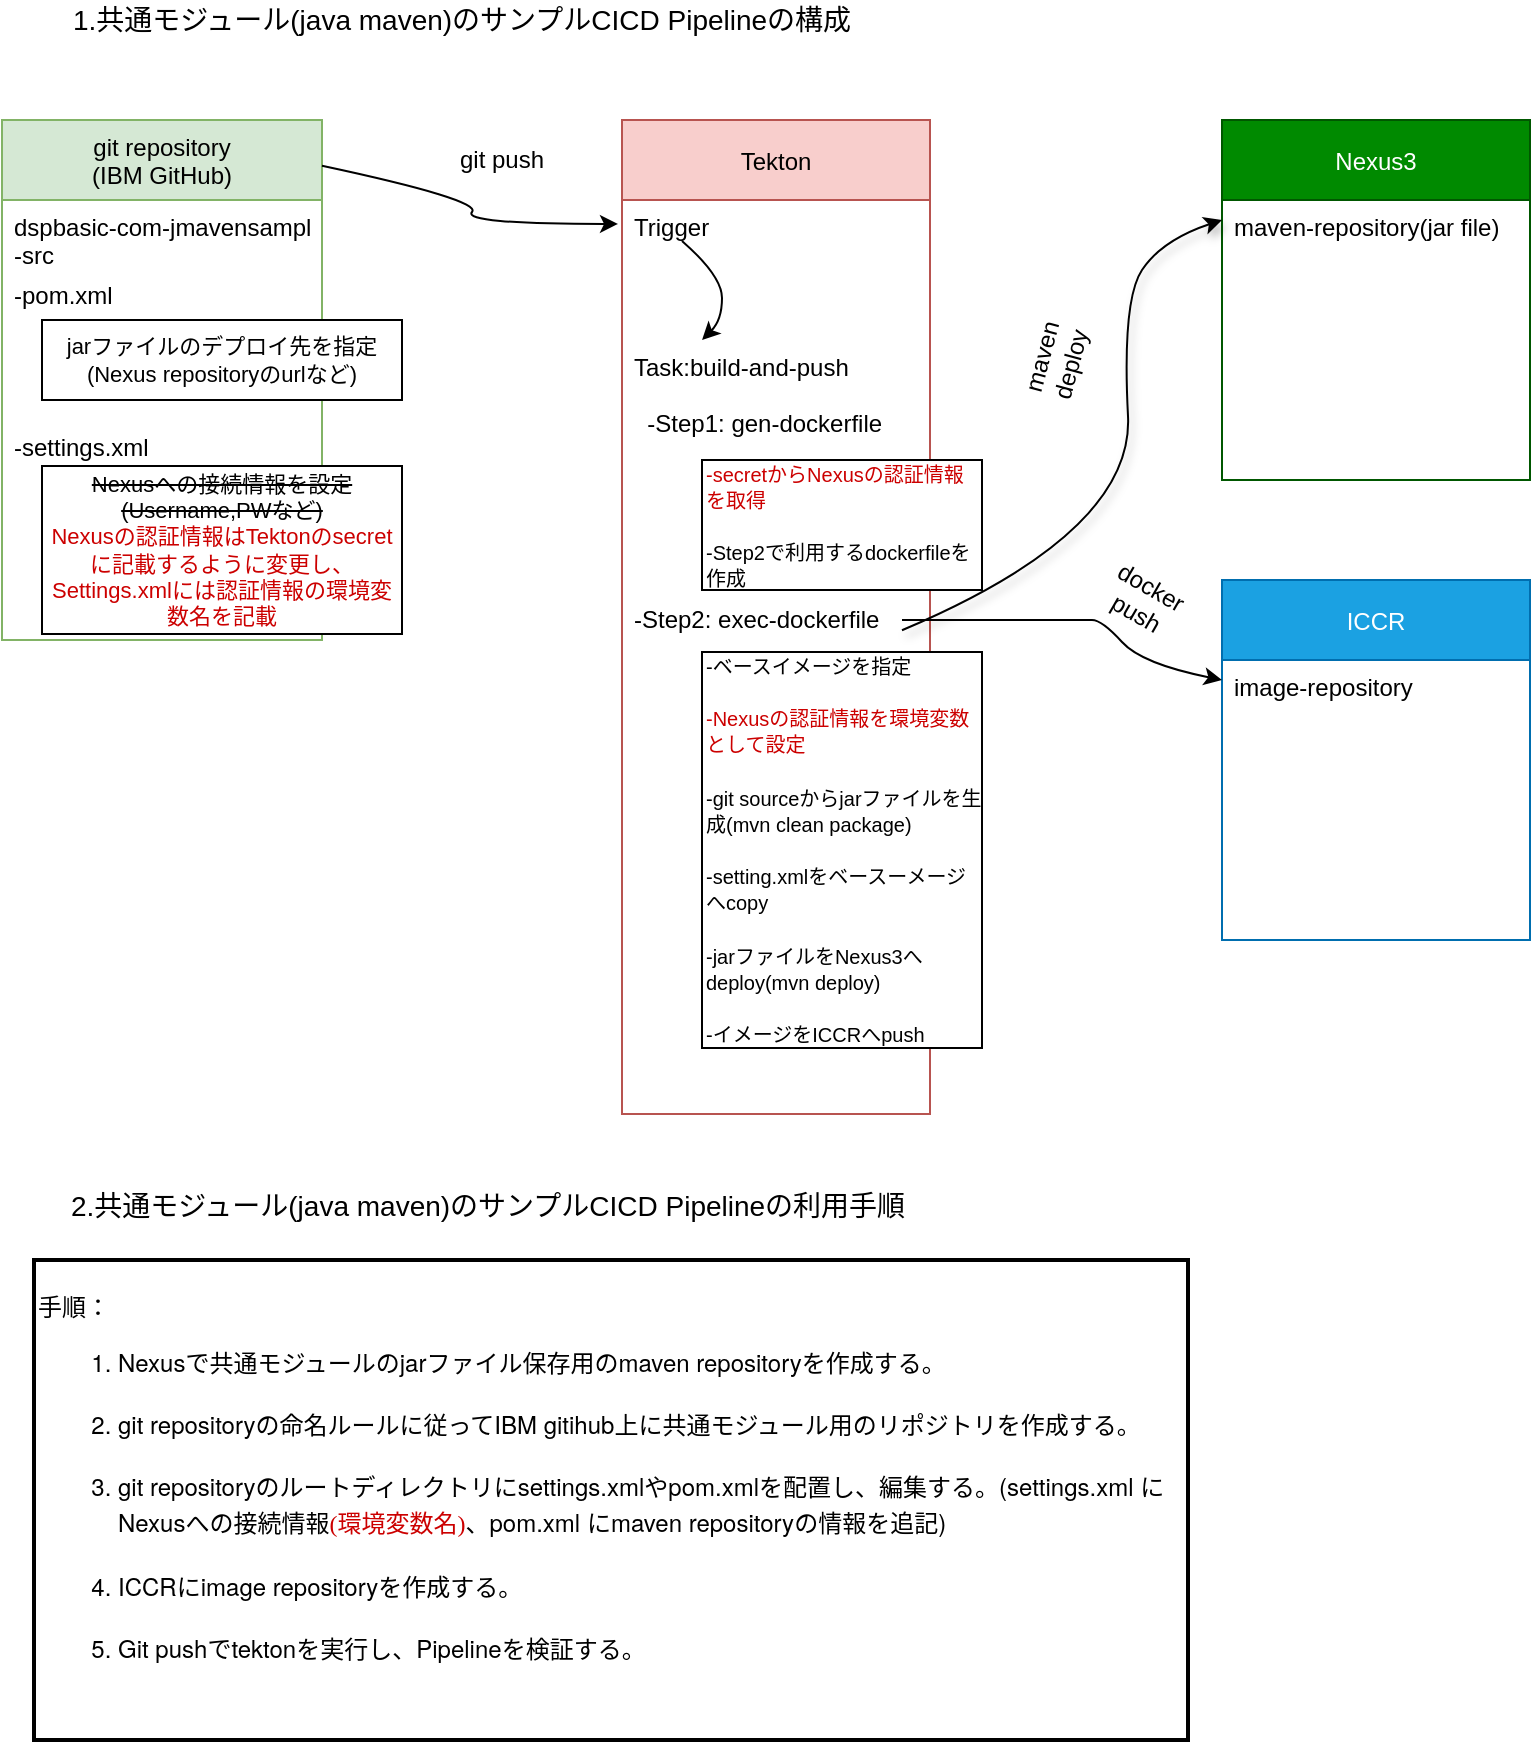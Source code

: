 <mxfile version="14.2.2" type="github">
  <diagram id="_KB4uaqU4iEbdOXhJTjG" name="Page-1">
    <mxGraphModel dx="1127" dy="978" grid="0" gridSize="10" guides="1" tooltips="1" connect="1" arrows="1" fold="1" page="1" pageScale="1" pageWidth="827" pageHeight="1169" math="0" shadow="0">
      <root>
        <mxCell id="0" />
        <mxCell id="1" parent="0" />
        <mxCell id="yr5TdyFtEIAfdWuPYArd-6" value="Tekton" style="swimlane;fontStyle=0;childLayout=stackLayout;horizontal=1;startSize=40;horizontalStack=0;resizeParent=1;resizeParentMax=0;resizeLast=0;collapsible=1;marginBottom=0;align=center;fontSize=12;fillColor=#f8cecc;strokeColor=#b85450;" parent="1" vertex="1">
          <mxGeometry x="350" y="210" width="154" height="497" as="geometry" />
        </mxCell>
        <mxCell id="yr5TdyFtEIAfdWuPYArd-7" value="Trigger" style="text;strokeColor=none;fillColor=none;spacingLeft=4;spacingRight=4;overflow=hidden;rotatable=0;points=[[0,0.5],[1,0.5]];portConstraint=eastwest;fontSize=12;" parent="yr5TdyFtEIAfdWuPYArd-6" vertex="1">
          <mxGeometry y="40" width="154" height="70" as="geometry" />
        </mxCell>
        <mxCell id="yr5TdyFtEIAfdWuPYArd-24" value="" style="curved=1;endArrow=classic;html=1;fontSize=12;exitX=1;exitY=0.088;exitDx=0;exitDy=0;exitPerimeter=0;entryX=0.26;entryY=0;entryDx=0;entryDy=0;entryPerimeter=0;" parent="yr5TdyFtEIAfdWuPYArd-6" target="yr5TdyFtEIAfdWuPYArd-8" edge="1">
          <mxGeometry width="50" height="50" relative="1" as="geometry">
            <mxPoint x="30" y="60.44" as="sourcePoint" />
            <mxPoint x="197.998" y="89.53" as="targetPoint" />
            <Array as="points">
              <mxPoint x="50" y="78" />
              <mxPoint x="50" y="100" />
            </Array>
          </mxGeometry>
        </mxCell>
        <mxCell id="yr5TdyFtEIAfdWuPYArd-8" value="Task:build-and-push&#xa;&#xa;  -Step1: gen-dockerfile&#xa;&#xa;&#xa;&#xa;&#xa;  &#xa;&#xa;-Step2: exec-dockerfile" style="text;strokeColor=none;fillColor=none;spacingLeft=4;spacingRight=4;overflow=hidden;rotatable=0;points=[[0,0.5],[1,0.5]];portConstraint=eastwest;fontSize=12;" parent="yr5TdyFtEIAfdWuPYArd-6" vertex="1">
          <mxGeometry y="110" width="154" height="387" as="geometry" />
        </mxCell>
        <mxCell id="yr5TdyFtEIAfdWuPYArd-10" value="git repository&#xa;(IBM GitHub)" style="swimlane;fontStyle=0;childLayout=stackLayout;horizontal=1;startSize=40;horizontalStack=0;resizeParent=1;resizeParentMax=0;resizeLast=0;collapsible=1;marginBottom=0;align=center;fontSize=12;fillColor=#d5e8d4;strokeColor=#82b366;" parent="1" vertex="1">
          <mxGeometry x="40" y="210" width="160" height="260" as="geometry" />
        </mxCell>
        <mxCell id="yr5TdyFtEIAfdWuPYArd-11" value="dspbasic-com-jmavensample&#xa;-src" style="text;strokeColor=none;fillColor=none;spacingLeft=4;spacingRight=4;overflow=hidden;rotatable=0;points=[[0,0.5],[1,0.5]];portConstraint=eastwest;fontSize=12;" parent="yr5TdyFtEIAfdWuPYArd-10" vertex="1">
          <mxGeometry y="40" width="160" height="34" as="geometry" />
        </mxCell>
        <mxCell id="yr5TdyFtEIAfdWuPYArd-12" value="-pom.xml&#xa;   " style="text;strokeColor=none;fillColor=none;spacingLeft=4;spacingRight=4;overflow=hidden;rotatable=0;points=[[0,0.5],[1,0.5]];portConstraint=eastwest;fontSize=12;" parent="yr5TdyFtEIAfdWuPYArd-10" vertex="1">
          <mxGeometry y="74" width="160" height="76" as="geometry" />
        </mxCell>
        <mxCell id="yr5TdyFtEIAfdWuPYArd-13" value="-settings.xml" style="text;strokeColor=none;fillColor=none;spacingLeft=4;spacingRight=4;overflow=hidden;rotatable=0;points=[[0,0.5],[1,0.5]];portConstraint=eastwest;fontSize=12;" parent="yr5TdyFtEIAfdWuPYArd-10" vertex="1">
          <mxGeometry y="150" width="160" height="110" as="geometry" />
        </mxCell>
        <mxCell id="yr5TdyFtEIAfdWuPYArd-15" value="Nexus3" style="swimlane;fontStyle=0;childLayout=stackLayout;horizontal=1;startSize=40;horizontalStack=0;resizeParent=1;resizeParentMax=0;resizeLast=0;collapsible=1;marginBottom=0;align=center;fontSize=12;fillColor=#008a00;strokeColor=#005700;fontColor=#ffffff;" parent="1" vertex="1">
          <mxGeometry x="650" y="210" width="154" height="180" as="geometry" />
        </mxCell>
        <mxCell id="yr5TdyFtEIAfdWuPYArd-16" value="maven-repository(jar file)" style="text;strokeColor=none;fillColor=none;spacingLeft=4;spacingRight=4;overflow=hidden;rotatable=0;points=[[0,0.5],[1,0.5]];portConstraint=eastwest;fontSize=12;" parent="yr5TdyFtEIAfdWuPYArd-15" vertex="1">
          <mxGeometry y="40" width="154" height="140" as="geometry" />
        </mxCell>
        <mxCell id="yr5TdyFtEIAfdWuPYArd-19" value="ICCR" style="swimlane;fontStyle=0;childLayout=stackLayout;horizontal=1;startSize=40;horizontalStack=0;resizeParent=1;resizeParentMax=0;resizeLast=0;collapsible=1;marginBottom=0;align=center;fontSize=12;fillColor=#1ba1e2;strokeColor=#006EAF;fontColor=#ffffff;" parent="1" vertex="1">
          <mxGeometry x="650" y="440" width="154" height="180" as="geometry" />
        </mxCell>
        <mxCell id="yr5TdyFtEIAfdWuPYArd-20" value="image-repository" style="text;strokeColor=none;fillColor=none;spacingLeft=4;spacingRight=4;overflow=hidden;rotatable=0;points=[[0,0.5],[1,0.5]];portConstraint=eastwest;fontSize=12;" parent="yr5TdyFtEIAfdWuPYArd-19" vertex="1">
          <mxGeometry y="40" width="154" height="140" as="geometry" />
        </mxCell>
        <mxCell id="yr5TdyFtEIAfdWuPYArd-21" value="" style="curved=1;endArrow=classic;html=1;fontSize=12;exitX=1;exitY=0.088;exitDx=0;exitDy=0;exitPerimeter=0;entryX=-0.013;entryY=0.171;entryDx=0;entryDy=0;entryPerimeter=0;" parent="1" source="yr5TdyFtEIAfdWuPYArd-10" target="yr5TdyFtEIAfdWuPYArd-7" edge="1">
          <mxGeometry width="50" height="50" relative="1" as="geometry">
            <mxPoint x="340" y="500" as="sourcePoint" />
            <mxPoint x="390" y="450" as="targetPoint" />
            <Array as="points">
              <mxPoint x="280" y="250" />
              <mxPoint x="270" y="262" />
            </Array>
          </mxGeometry>
        </mxCell>
        <mxCell id="yr5TdyFtEIAfdWuPYArd-23" value="git push" style="text;html=1;strokeColor=none;fillColor=none;align=center;verticalAlign=middle;whiteSpace=wrap;rounded=0;fontSize=12;" parent="1" vertex="1">
          <mxGeometry x="260" y="220" width="60" height="20" as="geometry" />
        </mxCell>
        <mxCell id="yr5TdyFtEIAfdWuPYArd-25" value="" style="curved=1;endArrow=classic;html=1;fontSize=12;entryX=0;entryY=0.071;entryDx=0;entryDy=0;entryPerimeter=0;" parent="1" target="yr5TdyFtEIAfdWuPYArd-20" edge="1">
          <mxGeometry width="50" height="50" relative="1" as="geometry">
            <mxPoint x="490" y="460" as="sourcePoint" />
            <mxPoint x="510.0" y="480" as="targetPoint" />
            <Array as="points">
              <mxPoint x="580" y="460" />
              <mxPoint x="590" y="460" />
              <mxPoint x="610" y="482" />
            </Array>
          </mxGeometry>
        </mxCell>
        <mxCell id="yr5TdyFtEIAfdWuPYArd-27" value="" style="curved=1;endArrow=classic;html=1;fontSize=12;shadow=1;exitX=0.909;exitY=0.375;exitDx=0;exitDy=0;exitPerimeter=0;" parent="1" source="yr5TdyFtEIAfdWuPYArd-8" edge="1">
          <mxGeometry width="50" height="50" relative="1" as="geometry">
            <mxPoint x="490" y="430" as="sourcePoint" />
            <mxPoint x="650" y="260" as="targetPoint" />
            <Array as="points">
              <mxPoint x="606" y="416" />
              <mxPoint x="600" y="300" />
              <mxPoint x="620" y="270" />
            </Array>
          </mxGeometry>
        </mxCell>
        <mxCell id="yr5TdyFtEIAfdWuPYArd-31" value="maven deploy" style="text;html=1;strokeColor=none;fillColor=none;align=center;verticalAlign=middle;whiteSpace=wrap;rounded=0;fontSize=12;rotation=-75;" parent="1" vertex="1">
          <mxGeometry x="537" y="320" width="60" height="20" as="geometry" />
        </mxCell>
        <mxCell id="yr5TdyFtEIAfdWuPYArd-33" value="docker push" style="text;html=1;strokeColor=none;fillColor=none;align=center;verticalAlign=middle;whiteSpace=wrap;rounded=0;fontSize=12;rotation=30;" parent="1" vertex="1">
          <mxGeometry x="581" y="440" width="60" height="20" as="geometry" />
        </mxCell>
        <mxCell id="yr5TdyFtEIAfdWuPYArd-38" value="jarファイルのデプロイ先を指定&lt;br&gt;(Nexus repositoryのurlなど)" style="rounded=0;whiteSpace=wrap;html=1;fontSize=11;" parent="1" vertex="1">
          <mxGeometry x="60" y="310" width="180" height="40" as="geometry" />
        </mxCell>
        <mxCell id="yr5TdyFtEIAfdWuPYArd-39" value="&lt;strike&gt;Nexusへの接続情報を設定&lt;/strike&gt;&lt;br&gt;&lt;strike&gt;(Username,PWなど)&lt;/strike&gt;&lt;br&gt;&lt;font color=&quot;#cc0000&quot;&gt;Nexusの認証情報はTektonのsecretに記載するように変更し、Settings.xmlには認証情報の環境変数名を記載&lt;/font&gt;" style="rounded=0;whiteSpace=wrap;html=1;fontSize=11;" parent="1" vertex="1">
          <mxGeometry x="60" y="383" width="180" height="84" as="geometry" />
        </mxCell>
        <mxCell id="yr5TdyFtEIAfdWuPYArd-40" value="&lt;font style=&quot;font-size: 10px&quot;&gt;&lt;font color=&quot;#cc0000&quot; style=&quot;font-size: 10px&quot;&gt;-secretからNexusの認証情報を取得&lt;br&gt;&lt;/font&gt;&lt;br&gt;-Step2で利用するdockerfileを作成&lt;/font&gt;" style="rounded=0;whiteSpace=wrap;html=1;fontSize=11;align=left;" parent="1" vertex="1">
          <mxGeometry x="390" y="380" width="140" height="65" as="geometry" />
        </mxCell>
        <mxCell id="yr5TdyFtEIAfdWuPYArd-44" value="&lt;font style=&quot;font-size: 10px&quot;&gt;-ベースイメージを指定&lt;br&gt;&lt;br&gt;&lt;font color=&quot;#cc0000&quot;&gt;-Nexusの認証情報を環境変数として設定&lt;/font&gt;&lt;br&gt;&lt;br&gt;-git sourceからjarファイルを生成(mvn clean package)&lt;br&gt;&lt;br&gt;-setting.xmlをベースーメージへcopy&lt;br&gt;&lt;br&gt;-jarファイルをNexus3へdeploy(mvn deploy)&lt;br&gt;&lt;br&gt;-イメージをICCRへpush&lt;/font&gt;" style="rounded=0;whiteSpace=wrap;html=1;fontSize=11;align=left;" parent="1" vertex="1">
          <mxGeometry x="390" y="476" width="140" height="198" as="geometry" />
        </mxCell>
        <mxCell id="yr5TdyFtEIAfdWuPYArd-47" value="&lt;font style=&quot;font-size: 14px&quot;&gt;1.共通モジュール(java maven)のサンプルCICD Pipelineの構成&lt;/font&gt;" style="text;html=1;strokeColor=none;fillColor=none;align=center;verticalAlign=middle;whiteSpace=wrap;rounded=0;fontSize=11;strokeWidth=2;" parent="1" vertex="1">
          <mxGeometry x="39" y="150" width="462" height="20" as="geometry" />
        </mxCell>
        <mxCell id="yr5TdyFtEIAfdWuPYArd-48" value="&lt;font style=&quot;font-size: 14px&quot;&gt;2.共通モジュール(java maven)のサンプルCICD Pipelineの利用手順&lt;/font&gt;" style="text;html=1;strokeColor=none;fillColor=none;align=center;verticalAlign=middle;whiteSpace=wrap;rounded=0;fontSize=11;strokeWidth=2;" parent="1" vertex="1">
          <mxGeometry x="49" y="743" width="468" height="20" as="geometry" />
        </mxCell>
        <mxCell id="yr5TdyFtEIAfdWuPYArd-49" value="&lt;p style=&quot;margin: 0.0px 0.0px 0.0px 0.0px ; font: 12.0px &amp;#34;helvetica neue&amp;#34;&quot;&gt;手順：&lt;/p&gt;&lt;ol style=&quot;list-style-type: decimal&quot;&gt;&lt;li style=&quot;margin: 0.0px 0.0px 0.0px 0.0px ; font: 12.0px &amp;#34;helvetica neue&amp;#34;&quot;&gt;Nexus&lt;span style=&quot;font: 12.0px &amp;#34;hiragino sans&amp;#34;&quot;&gt;で共通モジュールの&lt;/span&gt;jar&lt;span style=&quot;font: 12.0px &amp;#34;hiragino sans&amp;#34;&quot;&gt;ファイル保存用の&lt;/span&gt;maven repository&lt;span style=&quot;font: 12.0px &amp;#34;hiragino sans&amp;#34;&quot;&gt;を作成する。&lt;/span&gt;&lt;/li&gt;&lt;br&gt;&lt;li style=&quot;margin: 0.0px 0.0px 0.0px 0.0px ; font: 12.0px &amp;#34;helvetica neue&amp;#34;&quot;&gt; git&amp;nbsp;&lt;span style=&quot;font: 12.0px &amp;#34;hiragino sans&amp;#34;&quot;&gt;&lt;span style=&quot;font-family: &amp;#34;helvetica neue&amp;#34;&quot;&gt;repository&lt;/span&gt;の命名ルールに従って&lt;/span&gt;IBM gitihub&lt;span style=&quot;font: 12.0px &amp;#34;hiragino sans&amp;#34;&quot;&gt;上に共通モジュール用のリポジトリを作成する。&lt;/span&gt;&lt;/li&gt;&lt;br&gt;&lt;li style=&quot;margin: 0.0px 0.0px 0.0px 0.0px ; font: 12.0px &amp;#34;helvetica neue&amp;#34;&quot;&gt;git&amp;nbsp;repositoryのルートディレクトリにsettings.xml&lt;span style=&quot;font: 12.0px &amp;#34;hiragino sans&amp;#34;&quot;&gt;や&lt;/span&gt;pom.xml&lt;span style=&quot;font: 12.0px &amp;#34;hiragino sans&amp;#34;&quot;&gt;を配置し、編集する。&lt;/span&gt;(settings.xml &lt;span style=&quot;font: 12.0px &amp;#34;hiragino sans&amp;#34;&quot;&gt;に&lt;/span&gt;Nexus&lt;span style=&quot;font: 12.0px &amp;#34;hiragino sans&amp;#34;&quot;&gt;への接続情報&lt;font color=&quot;#cc0000&quot;&gt;(環境変数名)&lt;/font&gt;、&lt;/span&gt;pom.xml &lt;span style=&quot;font: 12.0px &amp;#34;hiragino sans&amp;#34;&quot;&gt;に&lt;/span&gt;maven repository&lt;span style=&quot;font: 12.0px &amp;#34;hiragino sans&amp;#34;&quot;&gt;の情報を追記&lt;/span&gt;)&lt;/li&gt;&lt;br&gt;&lt;li style=&quot;margin: 0.0px 0.0px 0.0px 0.0px ; font: 12.0px &amp;#34;helvetica neue&amp;#34;&quot;&gt;ICCR&lt;span style=&quot;font: 12.0px &amp;#34;hiragino sans&amp;#34;&quot;&gt;に&lt;/span&gt;image repository&lt;span style=&quot;font: 12.0px &amp;#34;hiragino sans&amp;#34;&quot;&gt;を作成する。&lt;/span&gt;&lt;/li&gt;&lt;br&gt;&lt;li style=&quot;margin: 0.0px 0.0px 0.0px 0.0px ; font: 12.0px &amp;#34;helvetica neue&amp;#34;&quot;&gt;Git push&lt;span style=&quot;font: 12.0px &amp;#34;hiragino sans&amp;#34;&quot;&gt;で&lt;/span&gt;tekton&lt;span style=&quot;font: 12.0px &amp;#34;hiragino sans&amp;#34;&quot;&gt;を実行し、&lt;/span&gt;Pipeline&lt;span style=&quot;font: 12.0px &amp;#34;hiragino sans&amp;#34;&quot;&gt;を検証する。&lt;/span&gt;&lt;/li&gt;&lt;br&gt;&lt;/ol&gt;" style="rounded=0;whiteSpace=wrap;html=1;strokeWidth=2;fontSize=11;align=left;" parent="1" vertex="1">
          <mxGeometry x="56" y="780" width="577" height="240" as="geometry" />
        </mxCell>
      </root>
    </mxGraphModel>
  </diagram>
</mxfile>
